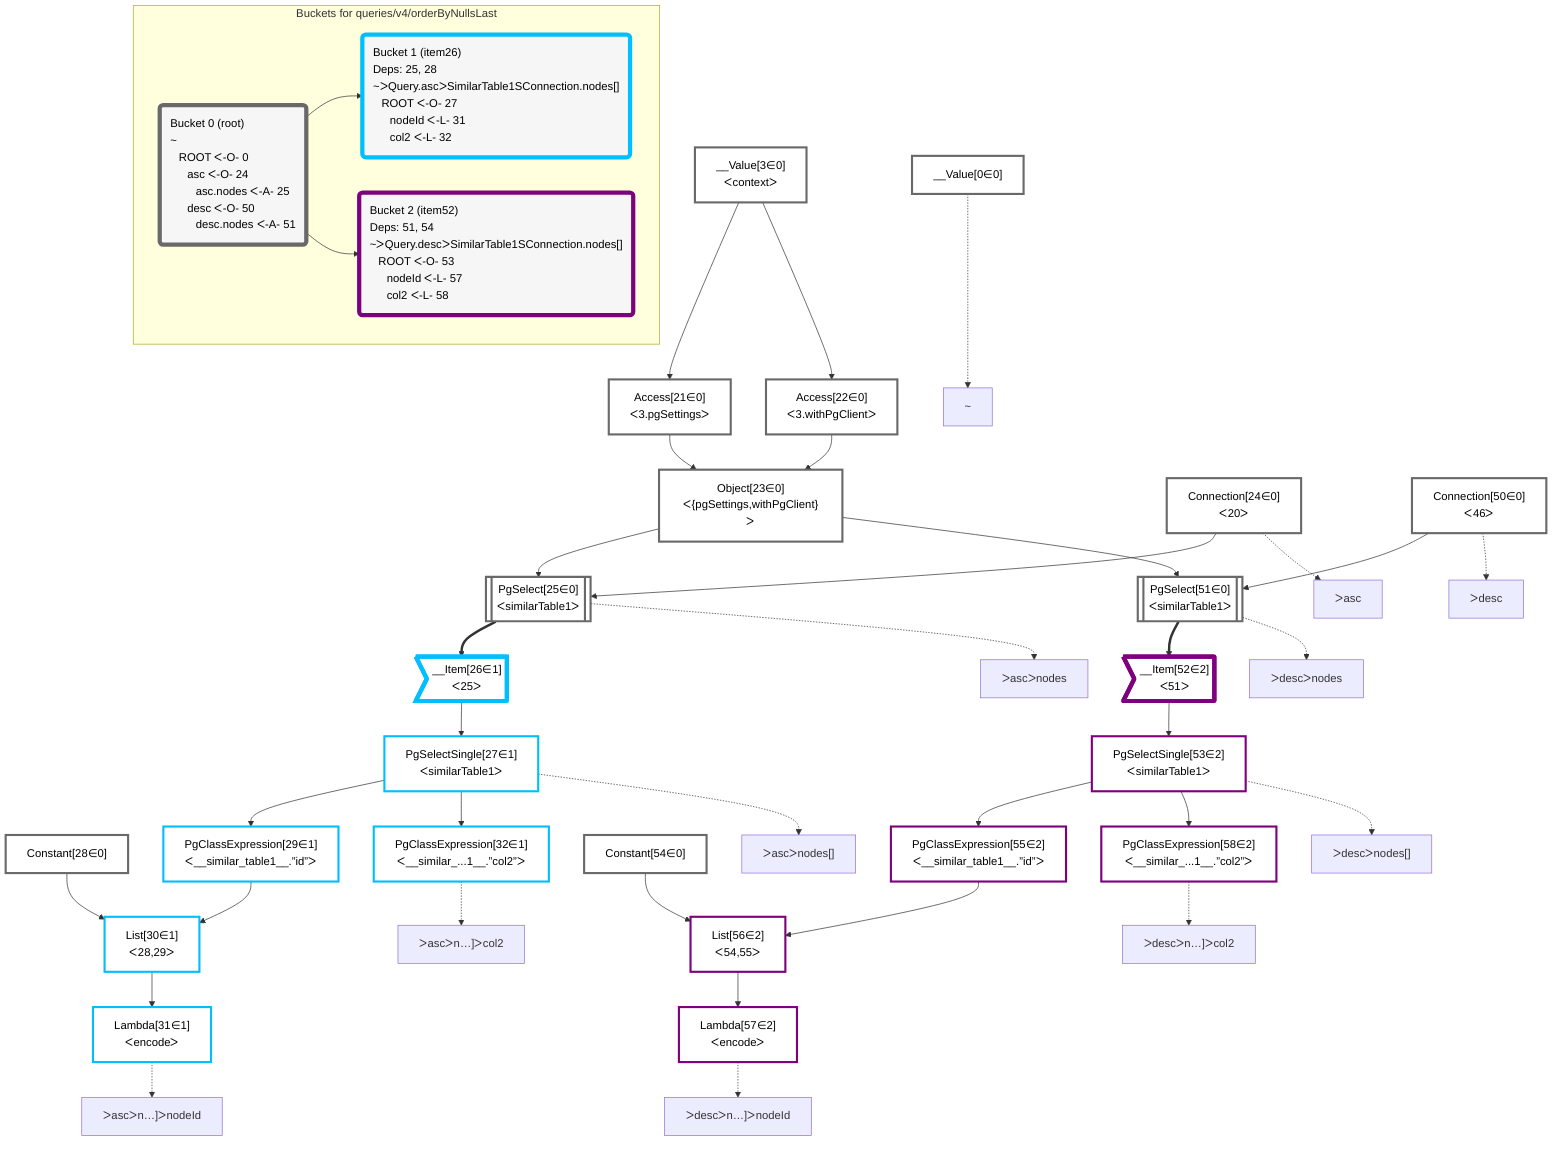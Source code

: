 graph TD
    classDef path fill:#eee,stroke:#000,color:#000
    classDef plan fill:#fff,stroke-width:3px,color:#000
    classDef itemplan fill:#fff,stroke-width:6px,color:#000
    classDef sideeffectplan fill:#f00,stroke-width:6px,color:#000
    classDef bucket fill:#f6f6f6,color:#000,stroke-width:6px,text-align:left


    %% define plans
    __Value0["__Value[0∈0]"]:::plan
    __Value3["__Value[3∈0]<br />ᐸcontextᐳ"]:::plan
    Access21["Access[21∈0]<br />ᐸ3.pgSettingsᐳ"]:::plan
    Access22["Access[22∈0]<br />ᐸ3.withPgClientᐳ"]:::plan
    Object23["Object[23∈0]<br />ᐸ{pgSettings,withPgClient}ᐳ"]:::plan
    Connection24["Connection[24∈0]<br />ᐸ20ᐳ"]:::plan
    PgSelect25[["PgSelect[25∈0]<br />ᐸsimilarTable1ᐳ"]]:::plan
    __Item26>"__Item[26∈1]<br />ᐸ25ᐳ"]:::itemplan
    PgSelectSingle27["PgSelectSingle[27∈1]<br />ᐸsimilarTable1ᐳ"]:::plan
    Constant28["Constant[28∈0]"]:::plan
    PgClassExpression29["PgClassExpression[29∈1]<br />ᐸ__similar_table1__.”id”ᐳ"]:::plan
    List30["List[30∈1]<br />ᐸ28,29ᐳ"]:::plan
    Lambda31["Lambda[31∈1]<br />ᐸencodeᐳ"]:::plan
    PgClassExpression32["PgClassExpression[32∈1]<br />ᐸ__similar_...1__.”col2”ᐳ"]:::plan
    Connection50["Connection[50∈0]<br />ᐸ46ᐳ"]:::plan
    PgSelect51[["PgSelect[51∈0]<br />ᐸsimilarTable1ᐳ"]]:::plan
    __Item52>"__Item[52∈2]<br />ᐸ51ᐳ"]:::itemplan
    PgSelectSingle53["PgSelectSingle[53∈2]<br />ᐸsimilarTable1ᐳ"]:::plan
    Constant54["Constant[54∈0]"]:::plan
    PgClassExpression55["PgClassExpression[55∈2]<br />ᐸ__similar_table1__.”id”ᐳ"]:::plan
    List56["List[56∈2]<br />ᐸ54,55ᐳ"]:::plan
    Lambda57["Lambda[57∈2]<br />ᐸencodeᐳ"]:::plan
    PgClassExpression58["PgClassExpression[58∈2]<br />ᐸ__similar_...1__.”col2”ᐳ"]:::plan

    %% plan dependencies
    __Value3 --> Access21
    __Value3 --> Access22
    Access21 & Access22 --> Object23
    Object23 & Connection24 --> PgSelect25
    PgSelect25 ==> __Item26
    __Item26 --> PgSelectSingle27
    PgSelectSingle27 --> PgClassExpression29
    Constant28 & PgClassExpression29 --> List30
    List30 --> Lambda31
    PgSelectSingle27 --> PgClassExpression32
    Object23 & Connection50 --> PgSelect51
    PgSelect51 ==> __Item52
    __Item52 --> PgSelectSingle53
    PgSelectSingle53 --> PgClassExpression55
    Constant54 & PgClassExpression55 --> List56
    List56 --> Lambda57
    PgSelectSingle53 --> PgClassExpression58

    %% plan-to-path relationships
    P0["~"]
    __Value0 -.-> P0
    P24["ᐳasc"]
    Connection24 -.-> P24
    P25["ᐳascᐳnodes"]
    PgSelect25 -.-> P25
    P27["ᐳascᐳnodes[]"]
    PgSelectSingle27 -.-> P27
    P31["ᐳascᐳn…]ᐳnodeId"]
    Lambda31 -.-> P31
    P32["ᐳascᐳn…]ᐳcol2"]
    PgClassExpression32 -.-> P32
    P50["ᐳdesc"]
    Connection50 -.-> P50
    P51["ᐳdescᐳnodes"]
    PgSelect51 -.-> P51
    P53["ᐳdescᐳnodes[]"]
    PgSelectSingle53 -.-> P53
    P57["ᐳdescᐳn…]ᐳnodeId"]
    Lambda57 -.-> P57
    P58["ᐳdescᐳn…]ᐳcol2"]
    PgClassExpression58 -.-> P58

    subgraph "Buckets for queries/v4/orderByNullsLast"
    Bucket0("Bucket 0 (root)<br />~<br />⠀ROOT ᐸ-O- 0<br />⠀⠀asc ᐸ-O- 24<br />⠀⠀⠀asc.nodes ᐸ-A- 25<br />⠀⠀desc ᐸ-O- 50<br />⠀⠀⠀desc.nodes ᐸ-A- 51"):::bucket
    classDef bucket0 stroke:#696969
    class Bucket0,__Value0,__Value3,Access21,Access22,Object23,Connection24,PgSelect25,Constant28,Connection50,PgSelect51,Constant54 bucket0
    Bucket1("Bucket 1 (item26)<br />Deps: 25, 28<br />~ᐳQuery.ascᐳSimilarTable1SConnection.nodes[]<br />⠀ROOT ᐸ-O- 27<br />⠀⠀nodeId ᐸ-L- 31<br />⠀⠀col2 ᐸ-L- 32"):::bucket
    classDef bucket1 stroke:#00bfff
    class Bucket1,__Item26,PgSelectSingle27,PgClassExpression29,List30,Lambda31,PgClassExpression32 bucket1
    Bucket2("Bucket 2 (item52)<br />Deps: 51, 54<br />~ᐳQuery.descᐳSimilarTable1SConnection.nodes[]<br />⠀ROOT ᐸ-O- 53<br />⠀⠀nodeId ᐸ-L- 57<br />⠀⠀col2 ᐸ-L- 58"):::bucket
    classDef bucket2 stroke:#7f007f
    class Bucket2,__Item52,PgSelectSingle53,PgClassExpression55,List56,Lambda57,PgClassExpression58 bucket2
    Bucket0 --> Bucket1 & Bucket2
    end
